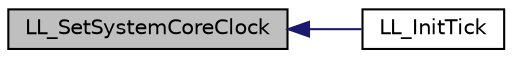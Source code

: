 digraph "LL_SetSystemCoreClock"
{
  edge [fontname="Helvetica",fontsize="10",labelfontname="Helvetica",labelfontsize="10"];
  node [fontname="Helvetica",fontsize="10",shape=record];
  rankdir="LR";
  Node7 [label="LL_SetSystemCoreClock",height=0.2,width=0.4,color="black", fillcolor="grey75", style="filled", fontcolor="black"];
  Node7 -> Node8 [dir="back",color="midnightblue",fontsize="10",style="solid",fontname="Helvetica"];
  Node8 [label="LL_InitTick",height=0.2,width=0.4,color="black", fillcolor="white", style="filled",URL="$group___u_t_i_l_s___l_l___e_f___d_e_l_a_y.html#ga170d1d651b46544daf571fb6b4e3b850",tooltip="This function configures the Cortex-M SysTick source of the time base. "];
}
